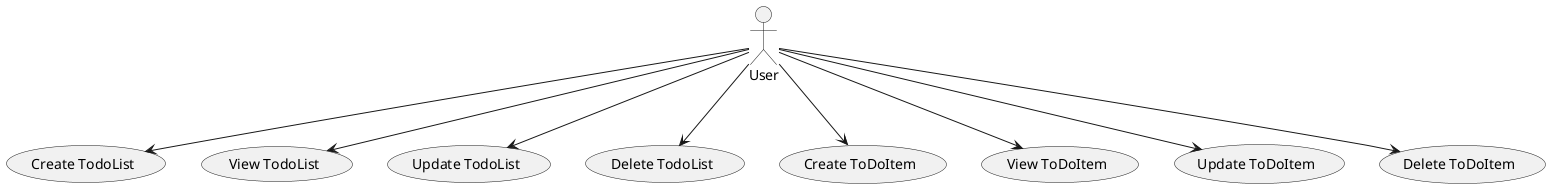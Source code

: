 @startuml
:User: --> (Create TodoList)
:User: --> (View TodoList)
:User: --> (Update TodoList)
:User: --> (Delete TodoList)

:User: --> (Create ToDoItem)
:User: --> (View ToDoItem)
:User: --> (Update ToDoItem)
:User: --> (Delete ToDoItem)
@enduml
